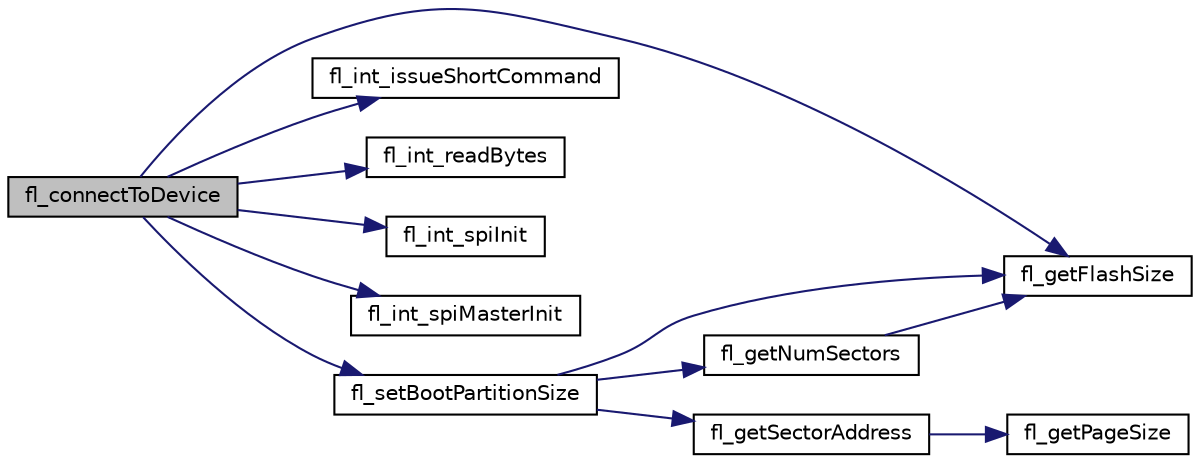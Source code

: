 digraph "fl_connectToDevice"
{
 // INTERACTIVE_SVG=YES
  edge [fontname="Helvetica",fontsize="10",labelfontname="Helvetica",labelfontsize="10"];
  node [fontname="Helvetica",fontsize="10",shape=record];
  rankdir="LR";
  Node1 [label="fl_connectToDevice",height=0.2,width=0.4,color="black", fillcolor="grey75", style="filled" fontcolor="black"];
  Node1 -> Node2 [color="midnightblue",fontsize="10",style="solid",fontname="Helvetica"];
  Node2 [label="fl_getFlashSize",height=0.2,width=0.4,color="black", fillcolor="white", style="filled",URL="$flashlib_8c.html#ab799c7f07d473e0e76035ff44b6f85e1"];
  Node1 -> Node3 [color="midnightblue",fontsize="10",style="solid",fontname="Helvetica"];
  Node3 [label="fl_int_issueShortCommand",height=0.2,width=0.4,color="black", fillcolor="white", style="filled",URL="$device__access_8h.html#a337b2d2786247180a460fd0bab3f68b5"];
  Node1 -> Node4 [color="midnightblue",fontsize="10",style="solid",fontname="Helvetica"];
  Node4 [label="fl_int_readBytes",height=0.2,width=0.4,color="black", fillcolor="white", style="filled",URL="$device__access_8h.html#a1529e8493ee4731f2c295fc236a8b4fe"];
  Node1 -> Node5 [color="midnightblue",fontsize="10",style="solid",fontname="Helvetica"];
  Node5 [label="fl_int_spiInit",height=0.2,width=0.4,color="black", fillcolor="white", style="filled",URL="$device__access_8h.html#ae114de5a23f913ad3ba7e96736f67d56"];
  Node1 -> Node6 [color="midnightblue",fontsize="10",style="solid",fontname="Helvetica"];
  Node6 [label="fl_int_spiMasterInit",height=0.2,width=0.4,color="black", fillcolor="white", style="filled",URL="$device__access_8h.html#aac37ff5d65ba80e640896ee865ecd39c"];
  Node1 -> Node7 [color="midnightblue",fontsize="10",style="solid",fontname="Helvetica"];
  Node7 [label="fl_setBootPartitionSize",height=0.2,width=0.4,color="black", fillcolor="white", style="filled",URL="$flashlib_8c.html#a324148726c3c56a53a66654b3b2e3280"];
  Node7 -> Node8 [color="midnightblue",fontsize="10",style="solid",fontname="Helvetica"];
  Node8 [label="fl_getNumSectors",height=0.2,width=0.4,color="black", fillcolor="white", style="filled",URL="$flashlib_8c.html#a3b61390db2ebba8879f52d771d0c57a0"];
  Node8 -> Node2 [color="midnightblue",fontsize="10",style="solid",fontname="Helvetica"];
  Node7 -> Node2 [color="midnightblue",fontsize="10",style="solid",fontname="Helvetica"];
  Node7 -> Node9 [color="midnightblue",fontsize="10",style="solid",fontname="Helvetica"];
  Node9 [label="fl_getSectorAddress",height=0.2,width=0.4,color="black", fillcolor="white", style="filled",URL="$flashlib_8c.html#a99564c0c2c3b18f122d551dd5621d1fe"];
  Node9 -> Node10 [color="midnightblue",fontsize="10",style="solid",fontname="Helvetica"];
  Node10 [label="fl_getPageSize",height=0.2,width=0.4,color="black", fillcolor="white", style="filled",URL="$flashlib_8c.html#a16979f134ba813049ace4eaf4469de15"];
}
